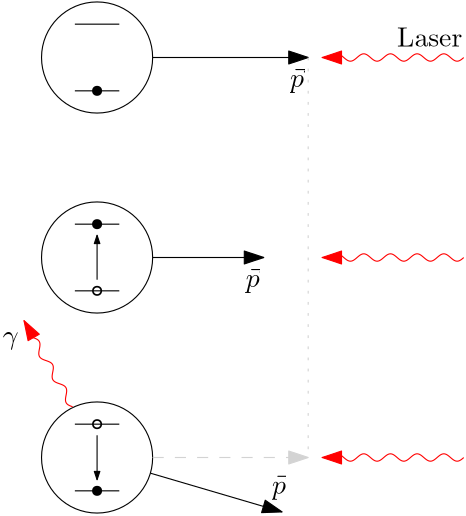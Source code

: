<?xml version="1.0"?>
<!DOCTYPE ipe SYSTEM "ipe.dtd">
<ipe version="70005" creator="Ipe 7.1.4">
<info created="D:20150518172121" modified="D:20150519093319"/>
<ipestyle name="basic">
<symbol name="arrow/arc(spx)">
<path stroke="sym-stroke" fill="sym-stroke" pen="sym-pen">
0 0 m
-1 0.333 l
-1 -0.333 l
h
</path>
</symbol>
<symbol name="arrow/farc(spx)">
<path stroke="sym-stroke" fill="white" pen="sym-pen">
0 0 m
-1 0.333 l
-1 -0.333 l
h
</path>
</symbol>
<symbol name="mark/circle(sx)" transformations="translations">
<path fill="sym-stroke">
0.6 0 0 0.6 0 0 e
0.4 0 0 0.4 0 0 e
</path>
</symbol>
<symbol name="mark/disk(sx)" transformations="translations">
<path fill="sym-stroke">
0.6 0 0 0.6 0 0 e
</path>
</symbol>
<symbol name="mark/fdisk(sfx)" transformations="translations">
<group>
<path fill="sym-fill">
0.5 0 0 0.5 0 0 e
</path>
<path fill="sym-stroke" fillrule="eofill">
0.6 0 0 0.6 0 0 e
0.4 0 0 0.4 0 0 e
</path>
</group>
</symbol>
<symbol name="mark/box(sx)" transformations="translations">
<path fill="sym-stroke" fillrule="eofill">
-0.6 -0.6 m
0.6 -0.6 l
0.6 0.6 l
-0.6 0.6 l
h
-0.4 -0.4 m
0.4 -0.4 l
0.4 0.4 l
-0.4 0.4 l
h
</path>
</symbol>
<symbol name="mark/square(sx)" transformations="translations">
<path fill="sym-stroke">
-0.6 -0.6 m
0.6 -0.6 l
0.6 0.6 l
-0.6 0.6 l
h
</path>
</symbol>
<symbol name="mark/fsquare(sfx)" transformations="translations">
<group>
<path fill="sym-fill">
-0.5 -0.5 m
0.5 -0.5 l
0.5 0.5 l
-0.5 0.5 l
h
</path>
<path fill="sym-stroke" fillrule="eofill">
-0.6 -0.6 m
0.6 -0.6 l
0.6 0.6 l
-0.6 0.6 l
h
-0.4 -0.4 m
0.4 -0.4 l
0.4 0.4 l
-0.4 0.4 l
h
</path>
</group>
</symbol>
<symbol name="mark/cross(sx)" transformations="translations">
<group>
<path fill="sym-stroke">
-0.43 -0.57 m
0.57 0.43 l
0.43 0.57 l
-0.57 -0.43 l
h
</path>
<path fill="sym-stroke">
-0.43 0.57 m
0.57 -0.43 l
0.43 -0.57 l
-0.57 0.43 l
h
</path>
</group>
</symbol>
<symbol name="arrow/fnormal(spx)">
<path stroke="sym-stroke" fill="white" pen="sym-pen">
0 0 m
-1 0.333 l
-1 -0.333 l
h
</path>
</symbol>
<symbol name="arrow/pointed(spx)">
<path stroke="sym-stroke" fill="sym-stroke" pen="sym-pen">
0 0 m
-1 0.333 l
-0.8 0 l
-1 -0.333 l
h
</path>
</symbol>
<symbol name="arrow/fpointed(spx)">
<path stroke="sym-stroke" fill="white" pen="sym-pen">
0 0 m
-1 0.333 l
-0.8 0 l
-1 -0.333 l
h
</path>
</symbol>
<symbol name="arrow/linear(spx)">
<path stroke="sym-stroke" pen="sym-pen">
-1 0.333 m
0 0 l
-1 -0.333 l
</path>
</symbol>
<symbol name="arrow/fdouble(spx)">
<path stroke="sym-stroke" fill="white" pen="sym-pen">
0 0 m
-1 0.333 l
-1 -0.333 l
h
-1 0 m
-2 0.333 l
-2 -0.333 l
h
</path>
</symbol>
<symbol name="arrow/double(spx)">
<path stroke="sym-stroke" fill="sym-stroke" pen="sym-pen">
0 0 m
-1 0.333 l
-1 -0.333 l
h
-1 0 m
-2 0.333 l
-2 -0.333 l
h
</path>
</symbol>
<pen name="heavier" value="0.8"/>
<pen name="fat" value="1.2"/>
<pen name="ultrafat" value="2"/>
<symbolsize name="large" value="5"/>
<symbolsize name="small" value="2"/>
<symbolsize name="tiny" value="1.1"/>
<arrowsize name="large" value="10"/>
<arrowsize name="small" value="5"/>
<arrowsize name="tiny" value="3"/>
<color name="red" value="1 0 0"/>
<color name="green" value="0 1 0"/>
<color name="blue" value="0 0 1"/>
<color name="yellow" value="1 1 0"/>
<color name="orange" value="1 0.647 0"/>
<color name="gold" value="1 0.843 0"/>
<color name="purple" value="0.627 0.125 0.941"/>
<color name="gray" value="0.745"/>
<color name="brown" value="0.647 0.165 0.165"/>
<color name="navy" value="0 0 0.502"/>
<color name="pink" value="1 0.753 0.796"/>
<color name="seagreen" value="0.18 0.545 0.341"/>
<color name="turquoise" value="0.251 0.878 0.816"/>
<color name="violet" value="0.933 0.51 0.933"/>
<color name="darkblue" value="0 0 0.545"/>
<color name="darkcyan" value="0 0.545 0.545"/>
<color name="darkgray" value="0.663"/>
<color name="darkgreen" value="0 0.392 0"/>
<color name="darkmagenta" value="0.545 0 0.545"/>
<color name="darkorange" value="1 0.549 0"/>
<color name="darkred" value="0.545 0 0"/>
<color name="lightblue" value="0.678 0.847 0.902"/>
<color name="lightcyan" value="0.878 1 1"/>
<color name="lightgray" value="0.827"/>
<color name="lightgreen" value="0.565 0.933 0.565"/>
<color name="lightyellow" value="1 1 0.878"/>
<dashstyle name="dashed" value="[4] 0"/>
<dashstyle name="dotted" value="[1 3] 0"/>
<dashstyle name="dash dotted" value="[4 2 1 2] 0"/>
<dashstyle name="dash dot dotted" value="[4 2 1 2 1 2] 0"/>
<textsize name="large" value="\large"/>
<textsize name="Large" value="\Large"/>
<textsize name="LARGE" value="\LARGE"/>
<textsize name="huge" value="\huge"/>
<textsize name="Huge" value="\Huge"/>
<textsize name="small" value="\small"/>
<textsize name="footnote" value="\footnotesize"/>
<textsize name="tiny" value="\tiny"/>
<textstyle name="center" begin="\begin{center}" end="\end{center}"/>
<textstyle name="itemize" begin="\begin{itemize}" end="\end{itemize}"/>
<textstyle name="item" begin="\begin{itemize}\item{}" end="\end{itemize}"/>
<gridsize name="4 pts" value="4"/>
<gridsize name="8 pts (~3 mm)" value="8"/>
<gridsize name="16 pts (~6 mm)" value="16"/>
<gridsize name="32 pts (~12 mm)" value="32"/>
<gridsize name="10 pts (~3.5 mm)" value="10"/>
<gridsize name="20 pts (~7 mm)" value="20"/>
<gridsize name="14 pts (~5 mm)" value="14"/>
<gridsize name="28 pts (~10 mm)" value="28"/>
<gridsize name="56 pts (~20 mm)" value="56"/>
<anglesize name="90 deg" value="90"/>
<anglesize name="60 deg" value="60"/>
<anglesize name="45 deg" value="45"/>
<anglesize name="30 deg" value="30"/>
<anglesize name="22.5 deg" value="22.5"/>
<tiling name="falling" angle="-60" step="4" width="1"/>
<tiling name="rising" angle="30" step="4" width="1"/>
</ipestyle>
<page>
<layer name="alpha"/>
<view layers="alpha" active="alpha"/>
<path layer="alpha" stroke="black">
20 0 0 20 120 744 e
</path>
<path matrix="1 0 0 1 -8 44" stroke="black">
120 688 m
136 688 l
</path>
<path matrix="1 0 0 1 -8 40" stroke="black">
120 716 m
136 716 l
</path>
<use matrix="1 0 0 1 -8 40" name="mark/disk(sx)" pos="128 692" size="normal" stroke="black"/>
<path matrix="1 0 0 1 -12 40" stroke="black" arrow="normal/normal">
152 704 m
208 704 l
</path>
<text matrix="1 0 0 1 -12 24" transformations="translations" pos="204 712" stroke="black" type="label" width="5.012" height="7.125" depth="1.93" halign="center" valign="center">$\vec{p}$</text>
<path matrix="1 0 0 1 -20 8" stroke="red">
264 740 m
264 740 l
264 740 l
264 740 l
h
</path>
<path matrix="1 0 0 1 -27 16" stroke="red" arrow="normal/normal">
232 728 m
228 728 l
</path>
<text matrix="1 0 0 1 -48 8" transformations="translations" pos="276 740" stroke="black" type="label" width="23.468" height="6.808" depth="0" valign="baseline">Laser</text>
<path matrix="1 0 0 1 0 8" stroke="black">
20 0 0 20 120 664 e
</path>
<path matrix="1 0 0 1 -8 -28" stroke="black">
120 688 m
136 688 l
</path>
<path matrix="1 0 0 1 -8 -32" stroke="black">
120 716 m
136 716 l
</path>
<use matrix="1 0 0 1 -8 -8" name="mark/disk(sx)" pos="128 692" size="normal" stroke="black"/>
<path matrix="1 0 0 1 -4 8" stroke="black" arrow="normal/normal">
144 664 m
184 664 l
</path>
<path matrix="1 0 0 1 0 16" stroke="black">
20 -0 0 20 120 584 e
</path>
<path matrix="1 0 0 1 -8 -100" stroke="black">
120 688 m
136 688 l
</path>
<path matrix="1 0 0 1 -8 -104" stroke="black">
120 716 m
136 716 l
</path>
<use matrix="1 0 0 1 -8 -104" name="mark/disk(sx)" pos="128 692" size="normal" stroke="black"/>
<path matrix="1 0 0 1 0 16" stroke="black" arrow="normal/normal">
139.187 578.357 m
186.596 564.413 l
</path>
<use matrix="1 0 0 1 0 8" name="mark/circle(sx)" pos="120 652" size="normal" stroke="black"/>
<path matrix="1 0 0 1 0 8" stroke="black" arrow="normal/tiny">
120 656 m
120 672 l
</path>
<use matrix="1 0 0 1 0 -40" name="mark/circle(sx)" pos="120 652" size="normal" stroke="black"/>
<path matrix="1 0 0 1 0 8" stroke="black" arrow="normal/tiny">
120 600 m
120 584 l
</path>
<path matrix="1 0 0 1 -20 56" stroke="red">
224 688 m
224.162 688.144 224.323 688.283 224.485 688.416 c
224.646 688.549 224.808 688.676 224.97 688.79 c
225.131 688.904 225.293 689.004 225.455 689.086 c
225.616 689.167 225.778 689.231 225.939 689.273 c
226.101 689.315 226.263 689.335 226.424 689.333 c
226.586 689.331 226.747 689.306 226.909 689.26 c
227.071 689.214 227.232 689.147 227.394 689.062 c
227.556 688.977 227.717 688.873 227.879 688.757 c
228.04 688.641 228.202 688.513 228.364 688.377 c
228.525 688.242 228.687 688.101 228.848 687.96 c
229.01 687.819 229.172 687.679 229.333 687.546 c
229.495 687.414 229.657 687.289 229.818 687.178 c
229.98 687.067 230.141 686.97 230.303 686.891 c
230.465 686.813 230.626 686.754 230.788 686.716 c
230.949 686.678 231.111 686.662 231.273 686.668 c
231.434 686.674 231.596 686.703 231.758 686.753 c
231.919 686.803 232.081 686.874 232.242 686.963 c
232.404 687.051 232.566 687.158 232.727 687.276 c
232.889 687.394 233.051 687.525 233.212 687.661 c
233.374 687.798 233.535 687.94 233.697 688.08 c
233.859 688.221 234.02 688.36 234.182 688.491 c
234.343 688.622 234.505 688.745 234.667 688.853 c
234.828 688.962 234.99 689.056 235.152 689.13 c
235.313 689.205 235.475 689.261 235.636 689.295 c
235.798 689.328 235.96 689.34 236.121 689.33 c
236.283 689.319 236.444 689.286 236.606 689.232 c
236.768 689.178 236.929 689.103 237.091 689.011 c
237.253 688.92 237.414 688.811 237.576 688.69 c
237.737 688.569 237.899 688.437 238.061 688.3 c
238.222 688.162 238.384 688.02 238.545 687.88 c
238.707 687.739 238.869 687.601 239.03 687.472 c
239.192 687.342 239.354 687.222 239.515 687.116 c
239.677 687.011 239.838 686.92 240 686.849 c
240.162 686.778 240.323 686.726 240.485 686.696 c
240.646 686.667 240.808 686.659 240.97 686.674 c
241.131 686.689 241.293 686.726 241.455 686.784 c
241.616 686.842 241.778 686.92 241.939 687.015 c
242.101 687.11 242.263 687.222 242.424 687.345 c
242.586 687.467 242.747 687.601 242.909 687.739 c
243.071 687.878 243.232 688.02 243.394 688.16 c
243.556 688.3 243.717 688.437 243.879 688.565 c
244.04 688.693 244.202 688.811 244.364 688.914 c
244.525 689.016 244.687 689.103 244.848 689.171 c
245.01 689.238 245.172 689.286 245.333 689.311 c
245.495 689.337 245.657 689.34 245.818 689.321 c
245.98 689.302 246.141 689.261 246.303 689.199 c
246.465 689.137 246.626 689.055 246.788 688.957 c
246.949 688.859 247.111 688.745 247.273 688.62 c
247.434 688.495 247.596 688.36 247.758 688.221 c
247.919 688.082 248.081 687.939 248.242 687.8 c
248.404 687.661 248.566 687.525 248.727 687.399 c
248.889 687.273 249.051 687.157 249.212 687.058 c
249.374 686.958 249.535 686.874 249.697 686.81 c
249.859 686.747 250.02 686.703 250.182 686.682 c
250.343 686.661 250.505 686.662 250.667 686.685 c
250.828 686.708 250.99 686.754 251.152 686.819 c
251.313 686.885 251.475 686.97 251.636 687.071 c
251.798 687.172 251.96 687.289 252.121 687.416 c
252.283 687.542 252.444 687.679 252.606 687.819 c
252.768 687.958 252.929 688.101 253.091 688.24 c
253.253 688.378 253.414 688.513 253.576 688.637 c
253.737 688.761 253.899 688.874 254.061 688.97 c
254.222 689.067 254.384 689.147 254.545 689.207 c
254.707 689.267 254.869 689.306 255.03 689.324 c
255.192 689.341 255.354 689.335 255.515 689.308 c
255.677 689.28 255.838 689.231 256 689.162 c
256.162 689.093 256.323 689.004 256.485 688.9 c
256.646 688.796 256.808 688.676 256.97 688.548 c
257.131 688.419 257.293 688.282 257.455 688.141 c
257.616 688.001 257.778 687.859 257.939 687.721 c
258.101 687.583 258.263 687.45 258.424 687.328 c
258.586 687.206 258.747 687.096 258.909 687.003 c
259.071 686.909 259.232 686.832 259.394 686.776 c
259.556 686.72 259.717 686.685 259.879 686.672 c
260.04 686.659 260.202 686.669 260.364 686.701 c
260.525 686.732 260.687 686.786 260.848 686.859 c
261.01 686.931 261.172 687.024 261.333 687.13 c
261.495 687.237 261.657 687.359 261.818 687.489 c
261.98 687.619 262.141 687.758 262.303 687.899 c
262.465 688.039 262.626 688.181 262.788 688.318 c
262.949 688.455 263.111 688.587 263.273 688.706 c
263.434 688.826 263.596 688.933 263.758 689.024 c
263.919 689.114 264.081 689.187 264.242 689.239 c
264.404 689.291 264.566 689.322 264.727 689.331 c
264.889 689.339 265.051 689.326 265.212 689.29 c
265.374 689.254 265.535 689.197 265.697 689.12 c
265.859 689.044 266.02 688.948 266.182 688.839 c
266.343 688.729 266.505 688.605 266.667 688.474 c
266.828 688.342 266.99 688.202 267.152 688.061 c
267.313 687.921 267.475 687.779 267.636 687.643 c
267.798 687.507 267.96 687.377 268.121 687.26 c
268.283 687.143 268.444 687.038 268.606 686.951 c
268.768 686.864 268.929 686.795 269.091 686.747 c
269.253 686.699 269.414 686.672 269.576 686.667 c
269.737 686.663 269.899 686.681 270.061 686.721 c
270.222 686.761 270.384 686.822 270.545 686.902 c
270.707 686.982 270.869 687.08 271.03 687.193 c
271.192 687.305 271.354 687.432 271.515 687.564 c
271.677 687.696 271.838 687.835 272 687.979 c
</path>
<path matrix="1 0 0 1 3 45" stroke="red">
93.4517 598.334 m
93.653 598.263 93.8565 598.195 94.0588 598.125 c
94.261 598.054 94.4601 597.983 94.652 597.907 c
94.8433 597.832 95.0265 597.75 95.1967 597.662 c
95.3656 597.573 95.5219 597.476 95.6613 597.371 c
95.8003 597.264 95.9229 597.148 96.0251 597.021 c
96.1286 596.894 96.2122 596.755 96.2762 596.606 c
96.3408 596.456 96.3858 596.296 96.4131 596.125 c
96.4404 595.954 96.4499 595.773 96.446 595.584 c
96.4416 595.395 96.4239 595.198 96.3966 594.995 c
96.3689 594.793 96.333 594.586 96.2936 594.376 c
96.2537 594.167 96.2109 593.955 96.171 593.746 c
96.1316 593.536 96.0948 593.328 96.0662 593.126 c
96.0381 592.922 96.0186 592.724 96.0134 592.535 c
96.0078 592.345 96.0155 592.163 96.0411 591.991 c
96.0676 591.819 96.11 591.658 96.1728 591.507 c
96.2351 591.357 96.317 591.217 96.4179 591.089 c
96.5183 590.961 96.6391 590.843 96.7764 590.736 c
96.9141 590.629 97.0687 590.531 97.2367 590.442 c
97.4051 590.353 97.5875 590.271 97.7779 590.195 c
97.9681 590.118 98.1672 590.047 98.3694 589.976 c
98.5708 589.906 98.7752 589.838 98.9765 589.767 c
99.1771 589.696 99.3745 589.624 99.5629 589.545 c
99.7507 589.468 99.9296 589.384 100.094 589.292 c
100.258 589.201 100.409 589.101 100.541 588.991 c
100.674 588.881 100.789 588.76 100.885 588.63 c
100.981 588.498 101.056 588.355 101.113 588.202 c
101.17 588.047 101.208 587.883 101.23 587.709 c
101.251 587.534 101.254 587.35 101.245 587.158 c
101.236 586.966 101.213 586.766 101.183 586.562 c
101.152 586.358 101.114 586.149 101.073 585.938 c
101.032 585.729 100.99 585.517 100.951 585.309 c
100.913 585.1 100.878 584.893 100.853 584.692 c
100.829 584.491 100.814 584.297 100.814 584.11 c
100.814 583.923 100.828 583.745 100.86 583.576 c
100.893 583.408 100.943 583.251 101.013 583.104 c
101.082 582.958 101.172 582.823 101.28 582.699 c
101.388 582.575 101.515 582.462 101.659 582.359 c
101.802 582.254 101.964 582.161 102.136 582.074 c
102.31 581.987 102.497 581.908 102.69 581.834 c
102.883 581.758 103.084 581.688 103.287 581.619 c
103.489 581.548 103.693 581.48 103.893 581.408 c
104.092 581.337 104.287 581.263 104.471 581.182 c
104.656 581.103 104.829 581.016 104.989 580.921 c
105.147 580.827 105.292 580.723 105.417 580.609 c
105.543 580.495 105.651 580.37 105.739 580.235 c
105.827 580.099 105.897 579.952 105.946 579.795 c
105.996 579.636 106.027 579.469 106.042 579.29 c
106.057 579.111 106.054 578.924 106.041 578.729 c
106.026 578.535 106 578.332 105.967 578.127 c
105.933 577.921 105.893 577.711 105.852 577.5 c
105.811 577.291 105.769 577.079 105.732 576.872 c
105.695 576.664 105.664 576.458 105.643 576.261 c
105.623 576.062 105.612 575.87 105.618 575.686 c
105.623 575.502 105.644 575.328 105.684 575.164 c
105.723 575 105.78 574.847 105.857 574.704 c
105.934 574.563 106.03 574.431 106.146 574.311 c
106.261 574.191 106.395 574.082 106.545 573.982 c
106.695 573.882 106.861 573.791 107.039 573.708 c
107.217 573.623 107.408 573.547 107.603 573.473 c
107.798 573.399 107.999 573.329 108.205 573.261 c
</path>
<path matrix="1 0 0 1 8.68412 47.559" stroke="red" arrow="normal/normal">
86.1849 599.68 m
85 601.732 l
</path>
<text matrix="1 0 0 1 -8.8208 30.5577" transformations="translations" pos="94.8711 610.263" stroke="black" type="label" width="5.711" height="4.297" depth="1.93" valign="baseline">$\gamma$</text>
<path matrix="1 0 0 1 -20 -64" stroke="red">
264 740 m
264 740 l
264 740 l
264 740 l
h
</path>
<path matrix="1 0 0 1 -27 -56" stroke="red" arrow="normal/normal">
232 728 m
228 728 l
</path>
<path matrix="1 0 0 1 -20 -16" stroke="red">
224 688 m
224.162 688.144 224.323 688.283 224.485 688.416 c
224.646 688.549 224.808 688.676 224.97 688.79 c
225.131 688.904 225.293 689.004 225.455 689.086 c
225.616 689.167 225.778 689.231 225.939 689.273 c
226.101 689.315 226.263 689.335 226.424 689.333 c
226.586 689.331 226.747 689.306 226.909 689.26 c
227.071 689.214 227.232 689.147 227.394 689.062 c
227.556 688.977 227.717 688.873 227.879 688.757 c
228.04 688.641 228.202 688.513 228.364 688.377 c
228.525 688.242 228.687 688.101 228.848 687.96 c
229.01 687.819 229.172 687.679 229.333 687.546 c
229.495 687.414 229.657 687.289 229.818 687.178 c
229.98 687.067 230.141 686.97 230.303 686.891 c
230.465 686.813 230.626 686.754 230.788 686.716 c
230.949 686.678 231.111 686.662 231.273 686.668 c
231.434 686.674 231.596 686.703 231.758 686.753 c
231.919 686.803 232.081 686.874 232.242 686.963 c
232.404 687.051 232.566 687.158 232.727 687.276 c
232.889 687.394 233.051 687.525 233.212 687.661 c
233.374 687.798 233.535 687.94 233.697 688.08 c
233.859 688.221 234.02 688.36 234.182 688.491 c
234.343 688.622 234.505 688.745 234.667 688.853 c
234.828 688.962 234.99 689.056 235.152 689.13 c
235.313 689.205 235.475 689.261 235.636 689.295 c
235.798 689.328 235.96 689.34 236.121 689.33 c
236.283 689.319 236.444 689.286 236.606 689.232 c
236.768 689.178 236.929 689.103 237.091 689.011 c
237.253 688.92 237.414 688.811 237.576 688.69 c
237.737 688.569 237.899 688.437 238.061 688.3 c
238.222 688.162 238.384 688.02 238.545 687.88 c
238.707 687.739 238.869 687.601 239.03 687.472 c
239.192 687.342 239.354 687.222 239.515 687.116 c
239.677 687.011 239.838 686.92 240 686.849 c
240.162 686.778 240.323 686.726 240.485 686.696 c
240.646 686.667 240.808 686.659 240.97 686.674 c
241.131 686.689 241.293 686.726 241.455 686.784 c
241.616 686.842 241.778 686.92 241.939 687.015 c
242.101 687.11 242.263 687.222 242.424 687.345 c
242.586 687.467 242.747 687.601 242.909 687.739 c
243.071 687.878 243.232 688.02 243.394 688.16 c
243.556 688.3 243.717 688.437 243.879 688.565 c
244.04 688.693 244.202 688.811 244.364 688.914 c
244.525 689.016 244.687 689.103 244.848 689.171 c
245.01 689.238 245.172 689.286 245.333 689.311 c
245.495 689.337 245.657 689.34 245.818 689.321 c
245.98 689.302 246.141 689.261 246.303 689.199 c
246.465 689.137 246.626 689.055 246.788 688.957 c
246.949 688.859 247.111 688.745 247.273 688.62 c
247.434 688.495 247.596 688.36 247.758 688.221 c
247.919 688.082 248.081 687.939 248.242 687.8 c
248.404 687.661 248.566 687.525 248.727 687.399 c
248.889 687.273 249.051 687.157 249.212 687.058 c
249.374 686.958 249.535 686.874 249.697 686.81 c
249.859 686.747 250.02 686.703 250.182 686.682 c
250.343 686.661 250.505 686.662 250.667 686.685 c
250.828 686.708 250.99 686.754 251.152 686.819 c
251.313 686.885 251.475 686.97 251.636 687.071 c
251.798 687.172 251.96 687.289 252.121 687.416 c
252.283 687.542 252.444 687.679 252.606 687.819 c
252.768 687.958 252.929 688.101 253.091 688.24 c
253.253 688.378 253.414 688.513 253.576 688.637 c
253.737 688.761 253.899 688.874 254.061 688.97 c
254.222 689.067 254.384 689.147 254.545 689.207 c
254.707 689.267 254.869 689.306 255.03 689.324 c
255.192 689.341 255.354 689.335 255.515 689.308 c
255.677 689.28 255.838 689.231 256 689.162 c
256.162 689.093 256.323 689.004 256.485 688.9 c
256.646 688.796 256.808 688.676 256.97 688.548 c
257.131 688.419 257.293 688.282 257.455 688.141 c
257.616 688.001 257.778 687.859 257.939 687.721 c
258.101 687.583 258.263 687.45 258.424 687.328 c
258.586 687.206 258.747 687.096 258.909 687.003 c
259.071 686.909 259.232 686.832 259.394 686.776 c
259.556 686.72 259.717 686.685 259.879 686.672 c
260.04 686.659 260.202 686.669 260.364 686.701 c
260.525 686.732 260.687 686.786 260.848 686.859 c
261.01 686.931 261.172 687.024 261.333 687.13 c
261.495 687.237 261.657 687.359 261.818 687.489 c
261.98 687.619 262.141 687.758 262.303 687.899 c
262.465 688.039 262.626 688.181 262.788 688.318 c
262.949 688.455 263.111 688.587 263.273 688.706 c
263.434 688.826 263.596 688.933 263.758 689.024 c
263.919 689.114 264.081 689.187 264.242 689.239 c
264.404 689.291 264.566 689.322 264.727 689.331 c
264.889 689.339 265.051 689.326 265.212 689.29 c
265.374 689.254 265.535 689.197 265.697 689.12 c
265.859 689.044 266.02 688.948 266.182 688.839 c
266.343 688.729 266.505 688.605 266.667 688.474 c
266.828 688.342 266.99 688.202 267.152 688.061 c
267.313 687.921 267.475 687.779 267.636 687.643 c
267.798 687.507 267.96 687.377 268.121 687.26 c
268.283 687.143 268.444 687.038 268.606 686.951 c
268.768 686.864 268.929 686.795 269.091 686.747 c
269.253 686.699 269.414 686.672 269.576 686.667 c
269.737 686.663 269.899 686.681 270.061 686.721 c
270.222 686.761 270.384 686.822 270.545 686.902 c
270.707 686.982 270.869 687.08 271.03 687.193 c
271.192 687.305 271.354 687.432 271.515 687.564 c
271.677 687.696 271.838 687.835 272 687.979 c
</path>
<path matrix="1 0 0 1 -20 -136" stroke="red">
264 740 m
264 740 l
264 740 l
264 740 l
h
</path>
<path matrix="1 0 0 1 -27 -128" stroke="red" arrow="normal/normal">
232 728 m
228 728 l
</path>
<path matrix="1 0 0 1 -20 -88" stroke="red">
224 688 m
224.162 688.144 224.323 688.283 224.485 688.416 c
224.646 688.549 224.808 688.676 224.97 688.79 c
225.131 688.904 225.293 689.004 225.455 689.086 c
225.616 689.167 225.778 689.231 225.939 689.273 c
226.101 689.315 226.263 689.335 226.424 689.333 c
226.586 689.331 226.747 689.306 226.909 689.26 c
227.071 689.214 227.232 689.147 227.394 689.062 c
227.556 688.977 227.717 688.873 227.879 688.757 c
228.04 688.641 228.202 688.513 228.364 688.377 c
228.525 688.242 228.687 688.101 228.848 687.96 c
229.01 687.819 229.172 687.679 229.333 687.546 c
229.495 687.414 229.657 687.289 229.818 687.178 c
229.98 687.067 230.141 686.97 230.303 686.891 c
230.465 686.813 230.626 686.754 230.788 686.716 c
230.949 686.678 231.111 686.662 231.273 686.668 c
231.434 686.674 231.596 686.703 231.758 686.753 c
231.919 686.803 232.081 686.874 232.242 686.963 c
232.404 687.051 232.566 687.158 232.727 687.276 c
232.889 687.394 233.051 687.525 233.212 687.661 c
233.374 687.798 233.535 687.94 233.697 688.08 c
233.859 688.221 234.02 688.36 234.182 688.491 c
234.343 688.622 234.505 688.745 234.667 688.853 c
234.828 688.962 234.99 689.056 235.152 689.13 c
235.313 689.205 235.475 689.261 235.636 689.295 c
235.798 689.328 235.96 689.34 236.121 689.33 c
236.283 689.319 236.444 689.286 236.606 689.232 c
236.768 689.178 236.929 689.103 237.091 689.011 c
237.253 688.92 237.414 688.811 237.576 688.69 c
237.737 688.569 237.899 688.437 238.061 688.3 c
238.222 688.162 238.384 688.02 238.545 687.88 c
238.707 687.739 238.869 687.601 239.03 687.472 c
239.192 687.342 239.354 687.222 239.515 687.116 c
239.677 687.011 239.838 686.92 240 686.849 c
240.162 686.778 240.323 686.726 240.485 686.696 c
240.646 686.667 240.808 686.659 240.97 686.674 c
241.131 686.689 241.293 686.726 241.455 686.784 c
241.616 686.842 241.778 686.92 241.939 687.015 c
242.101 687.11 242.263 687.222 242.424 687.345 c
242.586 687.467 242.747 687.601 242.909 687.739 c
243.071 687.878 243.232 688.02 243.394 688.16 c
243.556 688.3 243.717 688.437 243.879 688.565 c
244.04 688.693 244.202 688.811 244.364 688.914 c
244.525 689.016 244.687 689.103 244.848 689.171 c
245.01 689.238 245.172 689.286 245.333 689.311 c
245.495 689.337 245.657 689.34 245.818 689.321 c
245.98 689.302 246.141 689.261 246.303 689.199 c
246.465 689.137 246.626 689.055 246.788 688.957 c
246.949 688.859 247.111 688.745 247.273 688.62 c
247.434 688.495 247.596 688.36 247.758 688.221 c
247.919 688.082 248.081 687.939 248.242 687.8 c
248.404 687.661 248.566 687.525 248.727 687.399 c
248.889 687.273 249.051 687.157 249.212 687.058 c
249.374 686.958 249.535 686.874 249.697 686.81 c
249.859 686.747 250.02 686.703 250.182 686.682 c
250.343 686.661 250.505 686.662 250.667 686.685 c
250.828 686.708 250.99 686.754 251.152 686.819 c
251.313 686.885 251.475 686.97 251.636 687.071 c
251.798 687.172 251.96 687.289 252.121 687.416 c
252.283 687.542 252.444 687.679 252.606 687.819 c
252.768 687.958 252.929 688.101 253.091 688.24 c
253.253 688.378 253.414 688.513 253.576 688.637 c
253.737 688.761 253.899 688.874 254.061 688.97 c
254.222 689.067 254.384 689.147 254.545 689.207 c
254.707 689.267 254.869 689.306 255.03 689.324 c
255.192 689.341 255.354 689.335 255.515 689.308 c
255.677 689.28 255.838 689.231 256 689.162 c
256.162 689.093 256.323 689.004 256.485 688.9 c
256.646 688.796 256.808 688.676 256.97 688.548 c
257.131 688.419 257.293 688.282 257.455 688.141 c
257.616 688.001 257.778 687.859 257.939 687.721 c
258.101 687.583 258.263 687.45 258.424 687.328 c
258.586 687.206 258.747 687.096 258.909 687.003 c
259.071 686.909 259.232 686.832 259.394 686.776 c
259.556 686.72 259.717 686.685 259.879 686.672 c
260.04 686.659 260.202 686.669 260.364 686.701 c
260.525 686.732 260.687 686.786 260.848 686.859 c
261.01 686.931 261.172 687.024 261.333 687.13 c
261.495 687.237 261.657 687.359 261.818 687.489 c
261.98 687.619 262.141 687.758 262.303 687.899 c
262.465 688.039 262.626 688.181 262.788 688.318 c
262.949 688.455 263.111 688.587 263.273 688.706 c
263.434 688.826 263.596 688.933 263.758 689.024 c
263.919 689.114 264.081 689.187 264.242 689.239 c
264.404 689.291 264.566 689.322 264.727 689.331 c
264.889 689.339 265.051 689.326 265.212 689.29 c
265.374 689.254 265.535 689.197 265.697 689.12 c
265.859 689.044 266.02 688.948 266.182 688.839 c
266.343 688.729 266.505 688.605 266.667 688.474 c
266.828 688.342 266.99 688.202 267.152 688.061 c
267.313 687.921 267.475 687.779 267.636 687.643 c
267.798 687.507 267.96 687.377 268.121 687.26 c
268.283 687.143 268.444 687.038 268.606 686.951 c
268.768 686.864 268.929 686.795 269.091 686.747 c
269.253 686.699 269.414 686.672 269.576 686.667 c
269.737 686.663 269.899 686.681 270.061 686.721 c
270.222 686.761 270.384 686.822 270.545 686.902 c
270.707 686.982 270.869 687.08 271.03 687.193 c
271.192 687.305 271.354 687.432 271.515 687.564 c
271.677 687.696 271.838 687.835 272 687.979 c
</path>
<text matrix="1 0 0 1 -28 -48" transformations="translations" pos="204 712" stroke="black" type="label" width="5.012" height="7.125" depth="1.93" halign="center" valign="center">$\vec{p}$</text>
<text matrix="1 0 0 1 -16 -127" transformations="translations" pos="204 712" stroke="black" type="label" width="5.012" height="7.125" depth="1.93" halign="right" valign="bottom">$\vec{p}$</text>
<path stroke="lightgray" dash="dotted">
196 744 m
196 600 l
</path>
<path matrix="1 0 0 1 -12 -104" stroke="lightgray" dash="dashed" arrow="normal/normal">
152 704 m
208 704 l
</path>
</page>
</ipe>
